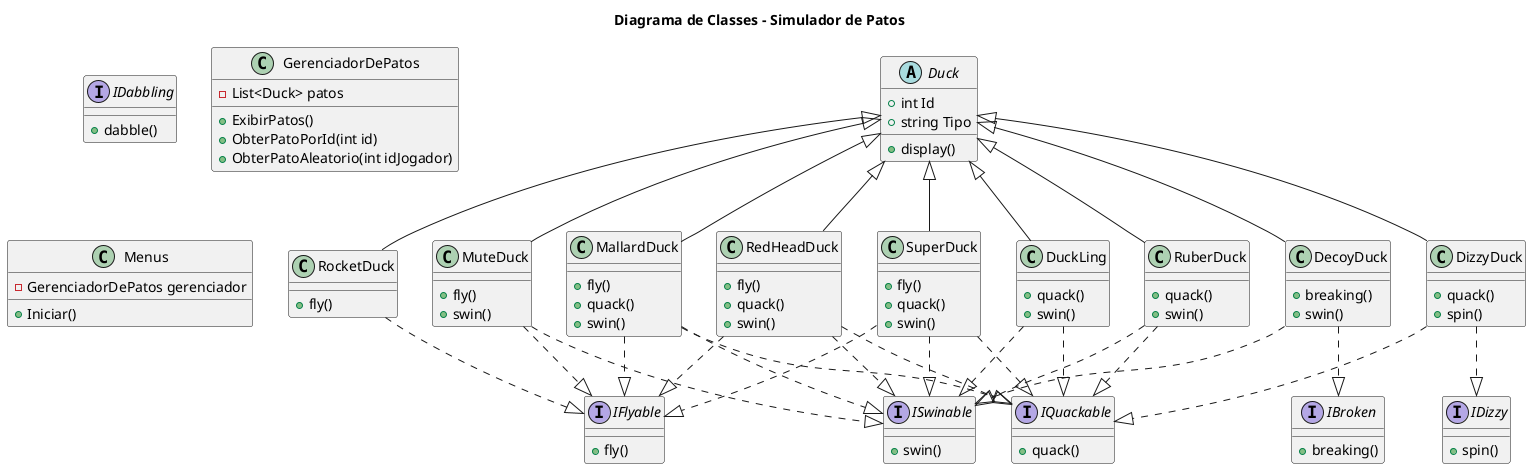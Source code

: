 @startuml
title Diagrama de Classes - Simulador de Patos

' Interfaces
interface IFlyable {
    +fly()
}
interface IQuackable {
    +quack()
}
interface ISwinable {
    +swin()
}
interface IDizzy {
    +spin()
}
interface IDabbling {
    +dabble()
}
interface IBroken {
    +breaking()
}

' Classe base
abstract class Duck {
    +int Id
    +string Tipo
    +display()
}

' Subclasses de Duck
class MallardDuck {
    +fly()
    +quack()
    +swin()
}
class MuteDuck {
    +fly()
    +swin()
}
class RedHeadDuck {
    +fly()
    +quack()
    +swin()
}
class RuberDuck {
    +quack()
    +swin()
}
class RocketDuck {
    +fly()
}
class SuperDuck {
    +fly()
    +quack()
    +swin()
}
class DuckLing {
    +quack()
    +swin()
}
class DizzyDuck {
    +quack()
    +spin()
}
class DecoyDuck {
    +breaking()
    +swin()
}

' Serviços
class GerenciadorDePatos {
    -List<Duck> patos
    +ExibirPatos()
    +ObterPatoPorId(int id)
    +ObterPatoAleatorio(int idJogador)
}
class Menus {
    -GerenciadorDePatos gerenciador
    +Iniciar()
}

' Relações
Duck <|-- MallardDuck
Duck <|-- MuteDuck
Duck <|-- RedHeadDuck
Duck <|-- RuberDuck
Duck <|-- RocketDuck
Duck <|-- SuperDuck
Duck <|-- DuckLing
Duck <|-- DizzyDuck
Duck <|-- DecoyDuck

MallardDuck ..|> IFlyable
MallardDuck ..|> IQuackable
MallardDuck ..|> ISwinable

MuteDuck ..|> IFlyable
MuteDuck ..|> ISwinable

RedHeadDuck ..|> IFlyable
RedHeadDuck ..|> IQuackable
RedHeadDuck ..|> ISwinable

RuberDuck ..|> IQuackable
RuberDuck ..|> ISwinable

RocketDuck ..|> IFlyable

SuperDuck ..|> IFlyable
SuperDuck ..|> IQuackable
SuperDuck ..|> ISwinable

DuckLing ..|> IQuackable
DuckLing ..|> ISwinable

DizzyDuck ..|> IQuackable
DizzyDuck ..|> IDizzy

DecoyDuck ..|> IBroken
DecoyDuck ..|> ISwinable

@enduml

